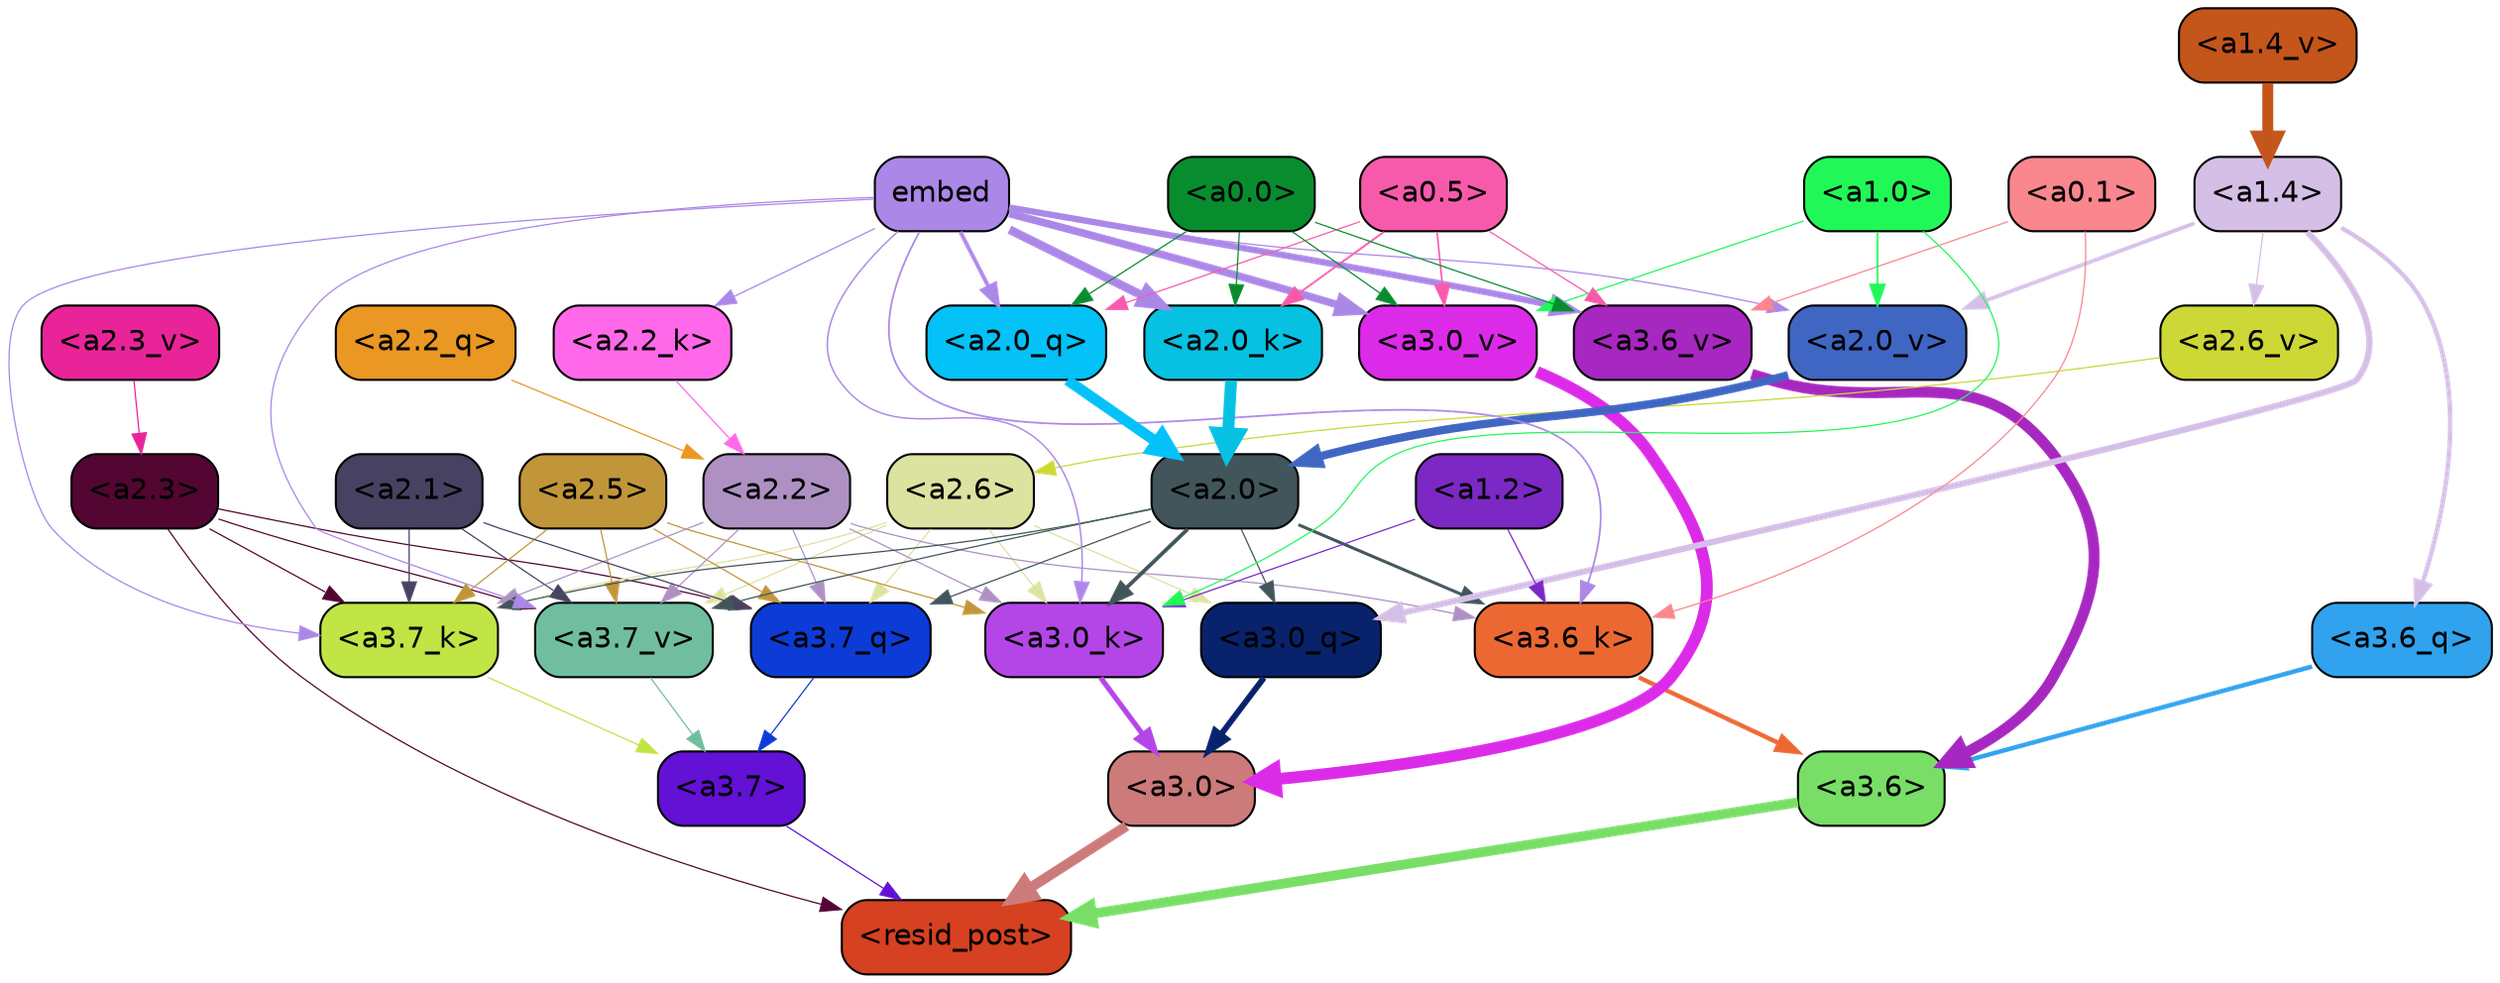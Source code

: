 strict digraph "" {
	graph [bgcolor=transparent,
		layout=dot,
		overlap=false,
		splines=true
	];
	"<a3.7>"	[color=black,
		fillcolor="#6211d5",
		fontname=Helvetica,
		shape=box,
		style="filled, rounded"];
	"<resid_post>"	[color=black,
		fillcolor="#d54121",
		fontname=Helvetica,
		shape=box,
		style="filled, rounded"];
	"<a3.7>" -> "<resid_post>"	[color="#6211d5",
		penwidth=0.6];
	"<a3.6>"	[color=black,
		fillcolor="#78de66",
		fontname=Helvetica,
		shape=box,
		style="filled, rounded"];
	"<a3.6>" -> "<resid_post>"	[color="#78de66",
		penwidth=4.752790808677673];
	"<a3.0>"	[color=black,
		fillcolor="#cd7a7a",
		fontname=Helvetica,
		shape=box,
		style="filled, rounded"];
	"<a3.0>" -> "<resid_post>"	[color="#cd7a7a",
		penwidth=4.897669434547424];
	"<a2.3>"	[color=black,
		fillcolor="#520631",
		fontname=Helvetica,
		shape=box,
		style="filled, rounded"];
	"<a2.3>" -> "<resid_post>"	[color="#520631",
		penwidth=0.6];
	"<a3.7_q>"	[color=black,
		fillcolor="#0c3cd5",
		fontname=Helvetica,
		shape=box,
		style="filled, rounded"];
	"<a2.3>" -> "<a3.7_q>"	[color="#520631",
		penwidth=0.6];
	"<a3.7_k>"	[color=black,
		fillcolor="#c0e545",
		fontname=Helvetica,
		shape=box,
		style="filled, rounded"];
	"<a2.3>" -> "<a3.7_k>"	[color="#520631",
		penwidth=0.6];
	"<a3.7_v>"	[color=black,
		fillcolor="#70be9f",
		fontname=Helvetica,
		shape=box,
		style="filled, rounded"];
	"<a2.3>" -> "<a3.7_v>"	[color="#520631",
		penwidth=0.6];
	"<a3.7_q>" -> "<a3.7>"	[color="#0c3cd5",
		penwidth=0.6];
	"<a3.6_q>"	[color=black,
		fillcolor="#31a2ee",
		fontname=Helvetica,
		shape=box,
		style="filled, rounded"];
	"<a3.6_q>" -> "<a3.6>"	[color="#31a2ee",
		penwidth=2.160832464694977];
	"<a3.0_q>"	[color=black,
		fillcolor="#08226c",
		fontname=Helvetica,
		shape=box,
		style="filled, rounded"];
	"<a3.0_q>" -> "<a3.0>"	[color="#08226c",
		penwidth=2.870753765106201];
	"<a3.7_k>" -> "<a3.7>"	[color="#c0e545",
		penwidth=0.6];
	"<a3.6_k>"	[color=black,
		fillcolor="#eb6833",
		fontname=Helvetica,
		shape=box,
		style="filled, rounded"];
	"<a3.6_k>" -> "<a3.6>"	[color="#eb6833",
		penwidth=2.13908451795578];
	"<a3.0_k>"	[color=black,
		fillcolor="#b446e7",
		fontname=Helvetica,
		shape=box,
		style="filled, rounded"];
	"<a3.0_k>" -> "<a3.0>"	[color="#b446e7",
		penwidth=2.520303964614868];
	"<a3.7_v>" -> "<a3.7>"	[color="#70be9f",
		penwidth=0.6];
	"<a3.6_v>"	[color=black,
		fillcolor="#a727c1",
		fontname=Helvetica,
		shape=box,
		style="filled, rounded"];
	"<a3.6_v>" -> "<a3.6>"	[color="#a727c1",
		penwidth=5.297133803367615];
	"<a3.0_v>"	[color=black,
		fillcolor="#dc2ae9",
		fontname=Helvetica,
		shape=box,
		style="filled, rounded"];
	"<a3.0_v>" -> "<a3.0>"	[color="#dc2ae9",
		penwidth=5.680712580680847];
	"<a2.6>"	[color=black,
		fillcolor="#dce29f",
		fontname=Helvetica,
		shape=box,
		style="filled, rounded"];
	"<a2.6>" -> "<a3.7_q>"	[color="#dce29f",
		penwidth=0.6];
	"<a2.6>" -> "<a3.0_q>"	[color="#dce29f",
		penwidth=0.6];
	"<a2.6>" -> "<a3.7_k>"	[color="#dce29f",
		penwidth=0.6];
	"<a2.6>" -> "<a3.0_k>"	[color="#dce29f",
		penwidth=0.6];
	"<a2.6>" -> "<a3.7_v>"	[color="#dce29f",
		penwidth=0.6];
	"<a2.5>"	[color=black,
		fillcolor="#c1963a",
		fontname=Helvetica,
		shape=box,
		style="filled, rounded"];
	"<a2.5>" -> "<a3.7_q>"	[color="#c1963a",
		penwidth=0.6];
	"<a2.5>" -> "<a3.7_k>"	[color="#c1963a",
		penwidth=0.6];
	"<a2.5>" -> "<a3.0_k>"	[color="#c1963a",
		penwidth=0.6];
	"<a2.5>" -> "<a3.7_v>"	[color="#c1963a",
		penwidth=0.6];
	"<a2.2>"	[color=black,
		fillcolor="#ae91c2",
		fontname=Helvetica,
		shape=box,
		style="filled, rounded"];
	"<a2.2>" -> "<a3.7_q>"	[color="#ae91c2",
		penwidth=0.6];
	"<a2.2>" -> "<a3.7_k>"	[color="#ae91c2",
		penwidth=0.6];
	"<a2.2>" -> "<a3.6_k>"	[color="#ae91c2",
		penwidth=0.6];
	"<a2.2>" -> "<a3.0_k>"	[color="#ae91c2",
		penwidth=0.6];
	"<a2.2>" -> "<a3.7_v>"	[color="#ae91c2",
		penwidth=0.6];
	"<a2.1>"	[color=black,
		fillcolor="#474162",
		fontname=Helvetica,
		shape=box,
		style="filled, rounded"];
	"<a2.1>" -> "<a3.7_q>"	[color="#474162",
		penwidth=0.6];
	"<a2.1>" -> "<a3.7_k>"	[color="#474162",
		penwidth=0.6];
	"<a2.1>" -> "<a3.7_v>"	[color="#474162",
		penwidth=0.6];
	"<a2.0>"	[color=black,
		fillcolor="#41555a",
		fontname=Helvetica,
		shape=box,
		style="filled, rounded"];
	"<a2.0>" -> "<a3.7_q>"	[color="#41555a",
		penwidth=0.6];
	"<a2.0>" -> "<a3.0_q>"	[color="#41555a",
		penwidth=0.6];
	"<a2.0>" -> "<a3.7_k>"	[color="#41555a",
		penwidth=0.6];
	"<a2.0>" -> "<a3.6_k>"	[color="#41555a",
		penwidth=1.4811622872948647];
	"<a2.0>" -> "<a3.0_k>"	[color="#41555a",
		penwidth=1.8632715698331594];
	"<a2.0>" -> "<a3.7_v>"	[color="#41555a",
		penwidth=0.6];
	"<a1.4>"	[color=black,
		fillcolor="#d5bfe6",
		fontname=Helvetica,
		shape=box,
		style="filled, rounded"];
	"<a1.4>" -> "<a3.6_q>"	[color="#d5bfe6",
		penwidth=2.1468575447797775];
	"<a1.4>" -> "<a3.0_q>"	[color="#d5bfe6",
		penwidth=3.0006065368652344];
	"<a2.6_v>"	[color=black,
		fillcolor="#cdd735",
		fontname=Helvetica,
		shape=box,
		style="filled, rounded"];
	"<a1.4>" -> "<a2.6_v>"	[color="#d5bfe6",
		penwidth=0.6];
	"<a2.0_v>"	[color=black,
		fillcolor="#3f66c3",
		fontname=Helvetica,
		shape=box,
		style="filled, rounded"];
	"<a1.4>" -> "<a2.0_v>"	[color="#d5bfe6",
		penwidth=1.8759949803352356];
	embed	[color=black,
		fillcolor="#ab87e7",
		fontname=Helvetica,
		shape=box,
		style="filled, rounded"];
	embed -> "<a3.7_k>"	[color="#ab87e7",
		penwidth=0.6];
	embed -> "<a3.6_k>"	[color="#ab87e7",
		penwidth=0.8410270567983389];
	embed -> "<a3.0_k>"	[color="#ab87e7",
		penwidth=0.691851794719696];
	embed -> "<a3.7_v>"	[color="#ab87e7",
		penwidth=0.6];
	embed -> "<a3.6_v>"	[color="#ab87e7",
		penwidth=3.0758190751075745];
	embed -> "<a3.0_v>"	[color="#ab87e7",
		penwidth=3.6927278637886047];
	"<a2.0_q>"	[color=black,
		fillcolor="#04c1f7",
		fontname=Helvetica,
		shape=box,
		style="filled, rounded"];
	embed -> "<a2.0_q>"	[color="#ab87e7",
		penwidth=1.8617419600486755];
	"<a2.2_k>"	[color=black,
		fillcolor="#ff69e9",
		fontname=Helvetica,
		shape=box,
		style="filled, rounded"];
	embed -> "<a2.2_k>"	[color="#ab87e7",
		penwidth=0.6];
	"<a2.0_k>"	[color=black,
		fillcolor="#06c1e1",
		fontname=Helvetica,
		shape=box,
		style="filled, rounded"];
	embed -> "<a2.0_k>"	[color="#ab87e7",
		penwidth=4.189224064350128];
	embed -> "<a2.0_v>"	[color="#ab87e7",
		penwidth=0.6];
	"<a1.2>"	[color=black,
		fillcolor="#7c28c4",
		fontname=Helvetica,
		shape=box,
		style="filled, rounded"];
	"<a1.2>" -> "<a3.6_k>"	[color="#7c28c4",
		penwidth=0.6];
	"<a1.2>" -> "<a3.0_k>"	[color="#7c28c4",
		penwidth=0.6];
	"<a0.1>"	[color=black,
		fillcolor="#fa868e",
		fontname=Helvetica,
		shape=box,
		style="filled, rounded"];
	"<a0.1>" -> "<a3.6_k>"	[color="#fa868e",
		penwidth=0.6];
	"<a0.1>" -> "<a3.6_v>"	[color="#fa868e",
		penwidth=0.6];
	"<a1.0>"	[color=black,
		fillcolor="#20f857",
		fontname=Helvetica,
		shape=box,
		style="filled, rounded"];
	"<a1.0>" -> "<a3.0_k>"	[color="#20f857",
		penwidth=0.6];
	"<a1.0>" -> "<a3.0_v>"	[color="#20f857",
		penwidth=0.6];
	"<a1.0>" -> "<a2.0_v>"	[color="#20f857",
		penwidth=0.9620223194360733];
	"<a0.5>"	[color=black,
		fillcolor="#f85aab",
		fontname=Helvetica,
		shape=box,
		style="filled, rounded"];
	"<a0.5>" -> "<a3.6_v>"	[color="#f85aab",
		penwidth=0.6];
	"<a0.5>" -> "<a3.0_v>"	[color="#f85aab",
		penwidth=0.8028683364391327];
	"<a0.5>" -> "<a2.0_q>"	[color="#f85aab",
		penwidth=0.6];
	"<a0.5>" -> "<a2.0_k>"	[color="#f85aab",
		penwidth=0.9350990951061249];
	"<a0.0>"	[color=black,
		fillcolor="#088d2e",
		fontname=Helvetica,
		shape=box,
		style="filled, rounded"];
	"<a0.0>" -> "<a3.6_v>"	[color="#088d2e",
		penwidth=0.6];
	"<a0.0>" -> "<a3.0_v>"	[color="#088d2e",
		penwidth=0.6];
	"<a0.0>" -> "<a2.0_q>"	[color="#088d2e",
		penwidth=0.6];
	"<a0.0>" -> "<a2.0_k>"	[color="#088d2e",
		penwidth=0.6];
	"<a2.2_q>"	[color=black,
		fillcolor="#ea9723",
		fontname=Helvetica,
		shape=box,
		style="filled, rounded"];
	"<a2.2_q>" -> "<a2.2>"	[color="#ea9723",
		penwidth=0.6];
	"<a2.0_q>" -> "<a2.0>"	[color="#04c1f7",
		penwidth=5.1847569942474365];
	"<a2.2_k>" -> "<a2.2>"	[color="#ff69e9",
		penwidth=0.6149471998214722];
	"<a2.0_k>" -> "<a2.0>"	[color="#06c1e1",
		penwidth=5.773491740226746];
	"<a2.6_v>" -> "<a2.6>"	[color="#cdd735",
		penwidth=0.6];
	"<a2.3_v>"	[color=black,
		fillcolor="#e92499",
		fontname=Helvetica,
		shape=box,
		style="filled, rounded"];
	"<a2.3_v>" -> "<a2.3>"	[color="#e92499",
		penwidth=0.6];
	"<a2.0_v>" -> "<a2.0>"	[color="#3f66c3",
		penwidth=3.9731863737106323];
	"<a1.4_v>"	[color=black,
		fillcolor="#c4551b",
		fontname=Helvetica,
		shape=box,
		style="filled, rounded"];
	"<a1.4_v>" -> "<a1.4>"	[color="#c4551b",
		penwidth=5.299546539783478];
}

